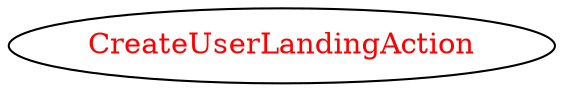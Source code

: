 digraph dependencyGraph {
 concentrate=true;
 ranksep="2.0";
 rankdir="LR"; 
 splines="ortho";
"CreateUserLandingAction" [fontcolor="red"];
}